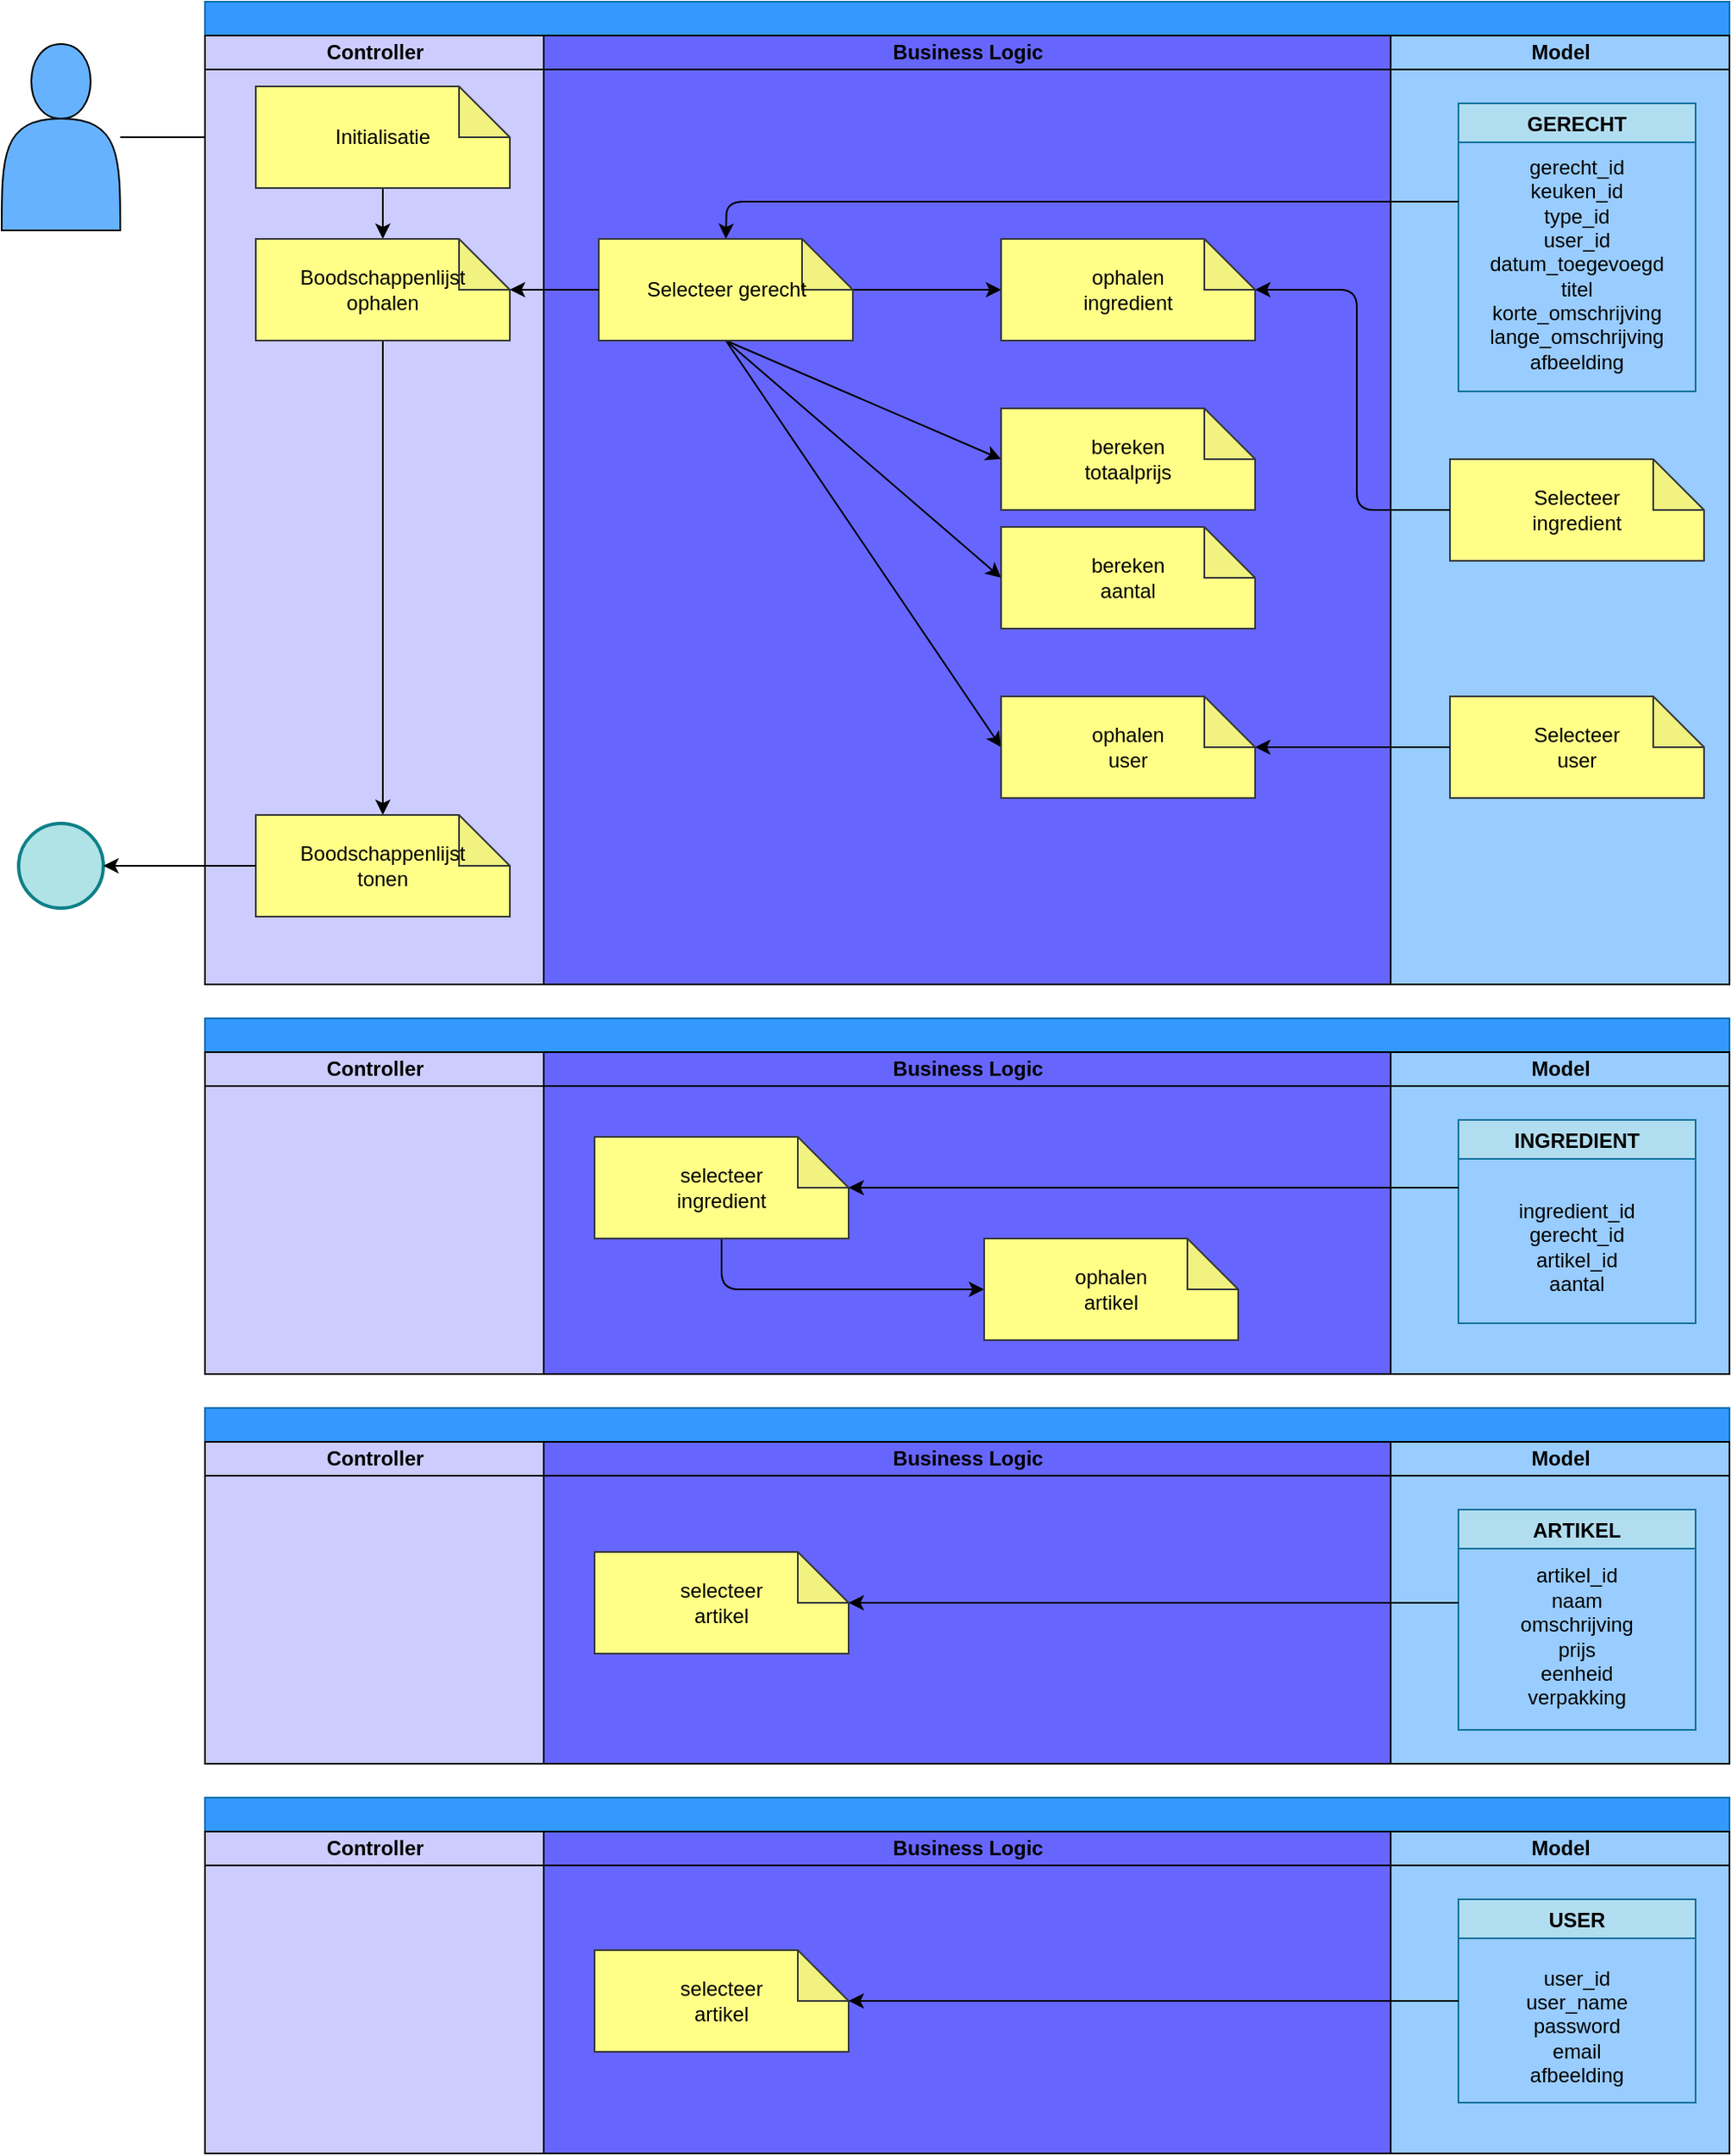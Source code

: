 <mxfile>
    <diagram id="wleXDkbhm_6Zuc-ugeMy" name="Page-1">
        <mxGraphModel dx="2093" dy="707" grid="1" gridSize="10" guides="1" tooltips="1" connect="1" arrows="1" fold="1" page="1" pageScale="1" pageWidth="850" pageHeight="1100" math="0" shadow="0">
            <root>
                <mxCell id="0"/>
                <mxCell id="1" parent="0"/>
                <mxCell id="46" style="edgeStyle=none;html=1;strokeColor=#000000;" parent="1" source="2" target="7" edge="1">
                    <mxGeometry relative="1" as="geometry"/>
                </mxCell>
                <mxCell id="2" value="" style="shape=actor;whiteSpace=wrap;html=1;fillColor=#66B2FF;strokeColor=#000000;" parent="1" vertex="1">
                    <mxGeometry x="-780" y="55" width="70" height="110" as="geometry"/>
                </mxCell>
                <mxCell id="3" value="" style="ellipse;whiteSpace=wrap;html=1;aspect=fixed;labelBackgroundColor=none;strokeColor=#0e8088;fillColor=#b0e3e6;strokeWidth=2;" parent="1" vertex="1">
                    <mxGeometry x="-770" y="515" width="50" height="50" as="geometry"/>
                </mxCell>
                <mxCell id="4" value="" style="swimlane;childLayout=stackLayout;resizeParent=1;resizeParentMax=0;startSize=20;html=1;fillColor=#3399FF;fontColor=#000000;strokeColor=#006EAF;" parent="1" vertex="1">
                    <mxGeometry x="-660" y="30" width="900" height="580" as="geometry"/>
                </mxCell>
                <mxCell id="5" value="Controller" style="swimlane;startSize=20;html=1;fillColor=#CCCCFF;fontColor=#000000;strokeColor=#0a0a0a;gradientColor=none;swimlaneFillColor=#CCCCFF;" parent="4" vertex="1">
                    <mxGeometry y="20" width="200" height="560" as="geometry"/>
                </mxCell>
                <mxCell id="6" style="edgeStyle=none;html=1;exitX=0.5;exitY=1;exitDx=0;exitDy=0;exitPerimeter=0;entryX=0.5;entryY=0;entryDx=0;entryDy=0;entryPerimeter=0;strokeColor=#000000;fontColor=#000000;" parent="5" source="7" target="9" edge="1">
                    <mxGeometry relative="1" as="geometry"/>
                </mxCell>
                <mxCell id="7" value="&lt;span style=&quot;color: rgb(0, 0, 0);&quot;&gt;Initialisatie&lt;/span&gt;" style="shape=note;whiteSpace=wrap;html=1;backgroundOutline=1;darkOpacity=0.05;strokeColor=#36393d;fillColor=#ffff88;" parent="5" vertex="1">
                    <mxGeometry x="30" y="30" width="150" height="60" as="geometry"/>
                </mxCell>
                <mxCell id="8" style="edgeStyle=none;html=1;exitX=0.5;exitY=1;exitDx=0;exitDy=0;exitPerimeter=0;strokeColor=#000000;fontColor=#000000;" parent="5" source="9" target="10" edge="1">
                    <mxGeometry relative="1" as="geometry">
                        <mxPoint x="105" y="210" as="targetPoint"/>
                    </mxGeometry>
                </mxCell>
                <mxCell id="9" value="&lt;font color=&quot;#000000&quot;&gt;Boodschappenlijst&lt;br&gt;ophalen&lt;/font&gt;" style="shape=note;whiteSpace=wrap;html=1;backgroundOutline=1;darkOpacity=0.05;strokeColor=#36393d;fillColor=#ffff88;" parent="5" vertex="1">
                    <mxGeometry x="30" y="120" width="150" height="60" as="geometry"/>
                </mxCell>
                <mxCell id="10" value="Boodschappenlijst&lt;br&gt;tonen" style="shape=note;whiteSpace=wrap;html=1;backgroundOutline=1;darkOpacity=0.05;strokeColor=#36393d;fillColor=#ffff88;fontColor=#000000;labelBackgroundColor=none;" parent="5" vertex="1">
                    <mxGeometry x="30" y="460" width="150" height="60" as="geometry"/>
                </mxCell>
                <mxCell id="11" value="&lt;font color=&quot;#000000&quot;&gt;Business Logic&lt;/font&gt;" style="swimlane;startSize=20;html=1;fillColor=#6666FF;strokeColor=#000000;swimlaneFillColor=#6666FF;fontColor=#ffffff;" parent="4" vertex="1">
                    <mxGeometry x="200" y="20" width="500" height="560" as="geometry"/>
                </mxCell>
                <mxCell id="14" style="edgeStyle=none;html=1;entryX=0;entryY=0.5;entryDx=0;entryDy=0;entryPerimeter=0;strokeColor=#000000;fontColor=#000000;exitX=0.5;exitY=1;exitDx=0;exitDy=0;exitPerimeter=0;" parent="11" source="17" target="21" edge="1">
                    <mxGeometry relative="1" as="geometry"/>
                </mxCell>
                <mxCell id="15" style="edgeStyle=none;html=1;entryX=0;entryY=0.5;entryDx=0;entryDy=0;entryPerimeter=0;strokeColor=#000000;fontColor=#000000;exitX=0.5;exitY=1;exitDx=0;exitDy=0;exitPerimeter=0;" parent="11" source="17" target="22" edge="1">
                    <mxGeometry relative="1" as="geometry"/>
                </mxCell>
                <mxCell id="16" style="edgeStyle=none;html=1;exitX=0;exitY=0;exitDx=150;exitDy=30;exitPerimeter=0;strokeColor=#000000;fontColor=#000000;" parent="11" source="17" target="18" edge="1">
                    <mxGeometry relative="1" as="geometry"/>
                </mxCell>
                <mxCell id="70" style="edgeStyle=none;html=1;entryX=0;entryY=0.5;entryDx=0;entryDy=0;entryPerimeter=0;strokeColor=#000000;exitX=0.5;exitY=1;exitDx=0;exitDy=0;exitPerimeter=0;" edge="1" parent="11" source="17" target="19">
                    <mxGeometry relative="1" as="geometry"/>
                </mxCell>
                <mxCell id="17" value="&lt;font color=&quot;#000000&quot;&gt;Selecteer gerecht&lt;/font&gt;" style="shape=note;whiteSpace=wrap;html=1;backgroundOutline=1;darkOpacity=0.05;strokeColor=#36393d;fillColor=#ffff88;" parent="11" vertex="1">
                    <mxGeometry x="32.5" y="120" width="150" height="60" as="geometry"/>
                </mxCell>
                <mxCell id="18" value="&lt;font color=&quot;#000000&quot;&gt;ophalen&lt;br&gt;ingredient&lt;/font&gt;" style="shape=note;whiteSpace=wrap;html=1;backgroundOutline=1;darkOpacity=0.05;strokeColor=#36393d;fillColor=#ffff88;" parent="11" vertex="1">
                    <mxGeometry x="270" y="120" width="150" height="60" as="geometry"/>
                </mxCell>
                <mxCell id="19" value="&lt;font color=&quot;#000000&quot;&gt;ophalen&lt;br&gt;user&lt;/font&gt;" style="shape=note;whiteSpace=wrap;html=1;backgroundOutline=1;darkOpacity=0.05;strokeColor=#36393d;fillColor=#ffff88;" parent="11" vertex="1">
                    <mxGeometry x="270" y="390" width="150" height="60" as="geometry"/>
                </mxCell>
                <mxCell id="21" value="&lt;font color=&quot;#000000&quot;&gt;bereken&lt;br&gt;totaalprijs&lt;/font&gt;" style="shape=note;whiteSpace=wrap;html=1;backgroundOutline=1;darkOpacity=0.05;strokeColor=#36393d;fillColor=#ffff88;" parent="11" vertex="1">
                    <mxGeometry x="270" y="220" width="150" height="60" as="geometry"/>
                </mxCell>
                <mxCell id="22" value="&lt;font color=&quot;#000000&quot;&gt;bereken&lt;br&gt;aantal&lt;/font&gt;" style="shape=note;whiteSpace=wrap;html=1;backgroundOutline=1;darkOpacity=0.05;strokeColor=#36393d;fillColor=#ffff88;" parent="11" vertex="1">
                    <mxGeometry x="270" y="290" width="150" height="60" as="geometry"/>
                </mxCell>
                <mxCell id="23" value="&lt;font color=&quot;#000000&quot;&gt;Model&lt;/font&gt;" style="swimlane;startSize=20;html=1;fillColor=#99CCFF;swimlaneFillColor=#99CCFF;strokeColor=#000000;" parent="4" vertex="1">
                    <mxGeometry x="700" y="20" width="200" height="560" as="geometry"/>
                </mxCell>
                <mxCell id="24" value="GERECHT" style="swimlane;labelBackgroundColor=none;strokeColor=#10739e;fillColor=#b1ddf0;fontColor=#000000;startSize=23;" parent="23" vertex="1">
                    <mxGeometry x="40" y="40" width="140" height="170" as="geometry"/>
                </mxCell>
                <mxCell id="26" value="&lt;font color=&quot;#000000&quot;&gt;Selecteer &lt;br&gt;ingredient&lt;/font&gt;" style="shape=note;whiteSpace=wrap;html=1;backgroundOutline=1;darkOpacity=0.05;strokeColor=#36393d;fillColor=#ffff88;" parent="23" vertex="1">
                    <mxGeometry x="35" y="250" width="150" height="60" as="geometry"/>
                </mxCell>
                <mxCell id="27" value="&lt;font color=&quot;#000000&quot;&gt;Selecteer&lt;br&gt;user&lt;br&gt;&lt;/font&gt;" style="shape=note;whiteSpace=wrap;html=1;backgroundOutline=1;darkOpacity=0.05;strokeColor=#36393d;fillColor=#ffff88;" parent="23" vertex="1">
                    <mxGeometry x="35" y="390" width="150" height="60" as="geometry"/>
                </mxCell>
                <mxCell id="25" value="&lt;font color=&quot;#000000&quot;&gt;gerecht_id&lt;br&gt;keuken_id&lt;br&gt;type_id&lt;br&gt;user_id&lt;br&gt;datum_toegevoegd&lt;br&gt;titel&lt;br&gt;korte_omschrijving&lt;br&gt;lange_omschrijving&lt;br&gt;afbeelding&lt;br&gt;&lt;/font&gt;" style="text;html=1;strokeColor=none;fillColor=none;align=center;verticalAlign=middle;whiteSpace=wrap;rounded=0;" parent="23" vertex="1">
                    <mxGeometry x="50" y="70" width="120" height="130" as="geometry"/>
                </mxCell>
                <mxCell id="28" style="edgeStyle=none;html=1;entryX=0.5;entryY=0;entryDx=0;entryDy=0;entryPerimeter=0;strokeColor=#000000;fontColor=#000000;" parent="4" target="17" edge="1">
                    <mxGeometry relative="1" as="geometry">
                        <Array as="points">
                            <mxPoint x="308" y="118"/>
                        </Array>
                        <mxPoint x="740" y="118" as="sourcePoint"/>
                    </mxGeometry>
                </mxCell>
                <mxCell id="29" style="edgeStyle=none;html=1;entryX=0;entryY=0;entryDx=150;entryDy=30;entryPerimeter=0;strokeColor=#000000;fontColor=#000000;" parent="4" source="17" target="9" edge="1">
                    <mxGeometry relative="1" as="geometry"/>
                </mxCell>
                <mxCell id="30" style="edgeStyle=none;html=1;exitX=0;exitY=0.5;exitDx=0;exitDy=0;exitPerimeter=0;strokeColor=#000000;fontColor=#000000;entryX=0;entryY=0;entryDx=150;entryDy=30;entryPerimeter=0;" parent="4" source="26" target="18" edge="1">
                    <mxGeometry relative="1" as="geometry">
                        <Array as="points">
                            <mxPoint x="680" y="300"/>
                            <mxPoint x="680" y="170"/>
                        </Array>
                    </mxGeometry>
                </mxCell>
                <mxCell id="68" style="edgeStyle=none;html=1;strokeColor=#000000;" edge="1" parent="4" source="27" target="19">
                    <mxGeometry relative="1" as="geometry"/>
                </mxCell>
                <mxCell id="33" value="" style="swimlane;childLayout=stackLayout;resizeParent=1;resizeParentMax=0;startSize=20;html=1;fillColor=#3399FF;fontColor=#000000;strokeColor=#006EAF;" parent="1" vertex="1">
                    <mxGeometry x="-660" y="1090" width="900" height="210" as="geometry"/>
                </mxCell>
                <mxCell id="34" value="Controller" style="swimlane;startSize=20;html=1;fillColor=#CCCCFF;fontColor=#000000;strokeColor=#0a0a0a;gradientColor=none;swimlaneFillColor=#CCCCFF;" parent="33" vertex="1">
                    <mxGeometry y="20" width="200" height="190" as="geometry"/>
                </mxCell>
                <mxCell id="35" value="&lt;font color=&quot;#000000&quot;&gt;Business Logic&lt;/font&gt;" style="swimlane;startSize=20;html=1;fillColor=#6666FF;strokeColor=#000000;swimlaneFillColor=#6666FF;fontColor=#ffffff;" parent="33" vertex="1">
                    <mxGeometry x="200" y="20" width="500" height="190" as="geometry"/>
                </mxCell>
                <mxCell id="66" value="&lt;font color=&quot;#000000&quot;&gt;selecteer&lt;br&gt;artikel&lt;/font&gt;" style="shape=note;whiteSpace=wrap;html=1;backgroundOutline=1;darkOpacity=0.05;strokeColor=#36393d;fillColor=#ffff88;" parent="35" vertex="1">
                    <mxGeometry x="30" y="70" width="150" height="60" as="geometry"/>
                </mxCell>
                <mxCell id="36" value="&lt;font color=&quot;#000000&quot;&gt;Model&lt;/font&gt;" style="swimlane;startSize=20;html=1;fillColor=#99CCFF;swimlaneFillColor=#99CCFF;strokeColor=#000000;" parent="33" vertex="1">
                    <mxGeometry x="700" y="20" width="200" height="190" as="geometry"/>
                </mxCell>
                <mxCell id="37" value="USER" style="swimlane;labelBackgroundColor=none;strokeColor=#10739e;fillColor=#b1ddf0;fontColor=#000000;startSize=23;" parent="36" vertex="1">
                    <mxGeometry x="40" y="40" width="140" height="120" as="geometry"/>
                </mxCell>
                <mxCell id="38" value="&lt;font color=&quot;#000000&quot;&gt;user_id&lt;br&gt;user_name&lt;br&gt;password&lt;br&gt;email&lt;br&gt;afbeelding&lt;br&gt;&lt;/font&gt;" style="text;html=1;strokeColor=none;fillColor=none;align=center;verticalAlign=middle;whiteSpace=wrap;rounded=0;" parent="37" vertex="1">
                    <mxGeometry x="15" y="20" width="110" height="110" as="geometry"/>
                </mxCell>
                <mxCell id="67" style="edgeStyle=none;html=1;strokeColor=#000000;exitX=0;exitY=0.5;exitDx=0;exitDy=0;" parent="33" source="37" target="66" edge="1">
                    <mxGeometry relative="1" as="geometry"/>
                </mxCell>
                <mxCell id="47" style="edgeStyle=none;html=1;strokeColor=#000000;" parent="1" source="10" target="3" edge="1">
                    <mxGeometry relative="1" as="geometry"/>
                </mxCell>
                <mxCell id="48" value="" style="swimlane;childLayout=stackLayout;resizeParent=1;resizeParentMax=0;startSize=20;html=1;fillColor=#3399FF;fontColor=#000000;strokeColor=#006EAF;" parent="1" vertex="1">
                    <mxGeometry x="-660" y="630" width="900" height="210" as="geometry"/>
                </mxCell>
                <mxCell id="49" value="Controller" style="swimlane;startSize=20;html=1;fillColor=#CCCCFF;fontColor=#000000;strokeColor=#0a0a0a;gradientColor=none;swimlaneFillColor=#CCCCFF;" parent="48" vertex="1">
                    <mxGeometry y="20" width="200" height="190" as="geometry"/>
                </mxCell>
                <mxCell id="50" value="&lt;font color=&quot;#000000&quot;&gt;Business Logic&lt;/font&gt;" style="swimlane;startSize=20;html=1;fillColor=#6666FF;strokeColor=#000000;swimlaneFillColor=#6666FF;fontColor=#ffffff;" parent="48" vertex="1">
                    <mxGeometry x="200" y="20" width="500" height="190" as="geometry"/>
                </mxCell>
                <mxCell id="51" style="edgeStyle=none;html=1;entryX=0;entryY=0.5;entryDx=0;entryDy=0;entryPerimeter=0;strokeColor=#000000;fontColor=#000000;exitX=0.5;exitY=1;exitDx=0;exitDy=0;exitPerimeter=0;" parent="50" source="52" target="53" edge="1">
                    <mxGeometry relative="1" as="geometry">
                        <Array as="points">
                            <mxPoint x="105" y="140"/>
                        </Array>
                    </mxGeometry>
                </mxCell>
                <mxCell id="52" value="&lt;font color=&quot;#000000&quot;&gt;selecteer&lt;br&gt;ingredient&lt;/font&gt;" style="shape=note;whiteSpace=wrap;html=1;backgroundOutline=1;darkOpacity=0.05;strokeColor=#36393d;fillColor=#ffff88;" parent="50" vertex="1">
                    <mxGeometry x="30" y="50" width="150" height="60" as="geometry"/>
                </mxCell>
                <mxCell id="53" value="&lt;font color=&quot;#000000&quot;&gt;ophalen&lt;br&gt;artikel&lt;/font&gt;" style="shape=note;whiteSpace=wrap;html=1;backgroundOutline=1;darkOpacity=0.05;strokeColor=#36393d;fillColor=#ffff88;" parent="50" vertex="1">
                    <mxGeometry x="260" y="110" width="150" height="60" as="geometry"/>
                </mxCell>
                <mxCell id="54" value="&lt;font color=&quot;#000000&quot;&gt;Model&lt;/font&gt;" style="swimlane;startSize=20;html=1;fillColor=#99CCFF;swimlaneFillColor=#99CCFF;strokeColor=#000000;" parent="48" vertex="1">
                    <mxGeometry x="700" y="20" width="200" height="190" as="geometry"/>
                </mxCell>
                <mxCell id="55" value="INGREDIENT" style="swimlane;labelBackgroundColor=none;strokeColor=#10739e;fillColor=#b1ddf0;fontColor=#000000;startSize=23;" parent="54" vertex="1">
                    <mxGeometry x="40" y="40" width="140" height="120" as="geometry"/>
                </mxCell>
                <mxCell id="56" value="&lt;font color=&quot;#000000&quot;&gt;ingredient_id&lt;br&gt;gerecht_id&lt;br&gt;artikel_id&lt;br&gt;aantal&lt;br&gt;&lt;/font&gt;" style="text;html=1;strokeColor=none;fillColor=none;align=center;verticalAlign=middle;whiteSpace=wrap;rounded=0;" parent="55" vertex="1">
                    <mxGeometry x="15" y="20" width="110" height="110" as="geometry"/>
                </mxCell>
                <mxCell id="57" style="edgeStyle=none;html=1;strokeColor=#000000;fontColor=#000000;" parent="48" target="52" edge="1">
                    <mxGeometry relative="1" as="geometry">
                        <mxPoint x="740" y="100" as="sourcePoint"/>
                    </mxGeometry>
                </mxCell>
                <mxCell id="58" value="" style="swimlane;childLayout=stackLayout;resizeParent=1;resizeParentMax=0;startSize=20;html=1;fillColor=#3399FF;fontColor=#000000;strokeColor=#006EAF;" parent="1" vertex="1">
                    <mxGeometry x="-660" y="860" width="900" height="210" as="geometry"/>
                </mxCell>
                <mxCell id="59" value="Controller" style="swimlane;startSize=20;html=1;fillColor=#CCCCFF;fontColor=#000000;strokeColor=#0a0a0a;gradientColor=none;swimlaneFillColor=#CCCCFF;" parent="58" vertex="1">
                    <mxGeometry y="20" width="200" height="190" as="geometry"/>
                </mxCell>
                <mxCell id="60" value="&lt;font color=&quot;#000000&quot;&gt;Business Logic&lt;/font&gt;" style="swimlane;startSize=20;html=1;fillColor=#6666FF;strokeColor=#000000;swimlaneFillColor=#6666FF;fontColor=#ffffff;" parent="58" vertex="1">
                    <mxGeometry x="200" y="20" width="500" height="190" as="geometry"/>
                </mxCell>
                <mxCell id="61" value="&lt;font color=&quot;#000000&quot;&gt;selecteer&lt;br&gt;artikel&lt;/font&gt;" style="shape=note;whiteSpace=wrap;html=1;backgroundOutline=1;darkOpacity=0.05;strokeColor=#36393d;fillColor=#ffff88;" parent="60" vertex="1">
                    <mxGeometry x="30" y="65" width="150" height="60" as="geometry"/>
                </mxCell>
                <mxCell id="62" value="&lt;font color=&quot;#000000&quot;&gt;Model&lt;/font&gt;" style="swimlane;startSize=20;html=1;fillColor=#99CCFF;swimlaneFillColor=#99CCFF;strokeColor=#000000;" parent="58" vertex="1">
                    <mxGeometry x="700" y="20" width="200" height="190" as="geometry"/>
                </mxCell>
                <mxCell id="63" value="ARTIKEL" style="swimlane;labelBackgroundColor=none;strokeColor=#10739e;fillColor=#b1ddf0;fontColor=#000000;startSize=23;" parent="62" vertex="1">
                    <mxGeometry x="40" y="40" width="140" height="130" as="geometry"/>
                </mxCell>
                <mxCell id="64" value="&lt;font color=&quot;#000000&quot;&gt;artikel_id&lt;br&gt;naam&lt;br&gt;omschrijving&lt;br&gt;prijs&lt;br&gt;eenheid&lt;br&gt;verpakking&lt;br&gt;&lt;/font&gt;" style="text;html=1;strokeColor=none;fillColor=none;align=center;verticalAlign=middle;whiteSpace=wrap;rounded=0;" parent="63" vertex="1">
                    <mxGeometry x="15" y="20" width="110" height="110" as="geometry"/>
                </mxCell>
                <mxCell id="65" style="edgeStyle=none;html=1;strokeColor=#000000;fontColor=#000000;" parent="58" target="61" edge="1">
                    <mxGeometry relative="1" as="geometry">
                        <mxPoint x="740" y="115" as="sourcePoint"/>
                    </mxGeometry>
                </mxCell>
            </root>
        </mxGraphModel>
    </diagram>
</mxfile>